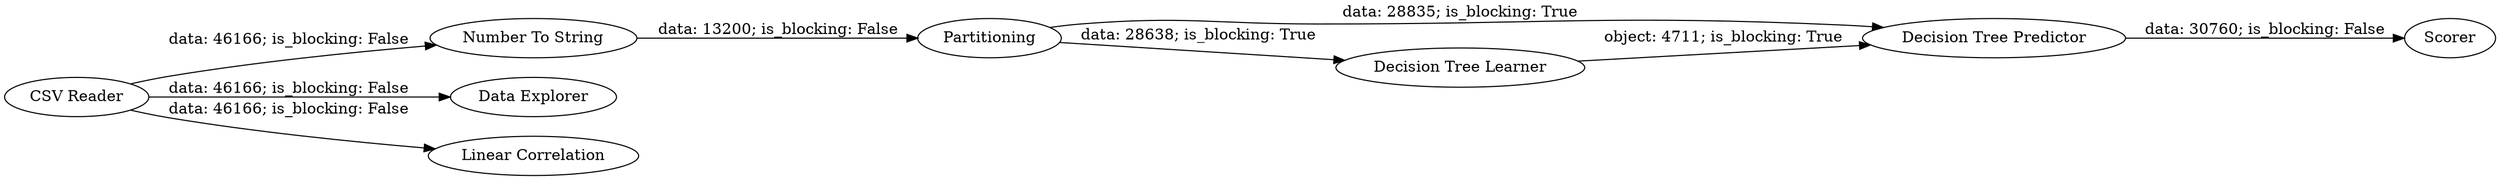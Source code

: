 digraph {
	"2903140315198586960_7" [label="Number To String"]
	"2903140315198586960_8" [label=Scorer]
	"2903140315198586960_4" [label="Decision Tree Predictor"]
	"2903140315198586960_6" [label="Data Explorer"]
	"2903140315198586960_2" [label="Linear Correlation"]
	"2903140315198586960_5" [label=Partitioning]
	"2903140315198586960_3" [label="Decision Tree Learner"]
	"2903140315198586960_1" [label="CSV Reader"]
	"2903140315198586960_5" -> "2903140315198586960_4" [label="data: 28835; is_blocking: True"]
	"2903140315198586960_3" -> "2903140315198586960_4" [label="object: 4711; is_blocking: True"]
	"2903140315198586960_1" -> "2903140315198586960_7" [label="data: 46166; is_blocking: False"]
	"2903140315198586960_1" -> "2903140315198586960_6" [label="data: 46166; is_blocking: False"]
	"2903140315198586960_4" -> "2903140315198586960_8" [label="data: 30760; is_blocking: False"]
	"2903140315198586960_7" -> "2903140315198586960_5" [label="data: 13200; is_blocking: False"]
	"2903140315198586960_5" -> "2903140315198586960_3" [label="data: 28638; is_blocking: True"]
	"2903140315198586960_1" -> "2903140315198586960_2" [label="data: 46166; is_blocking: False"]
	rankdir=LR
}
